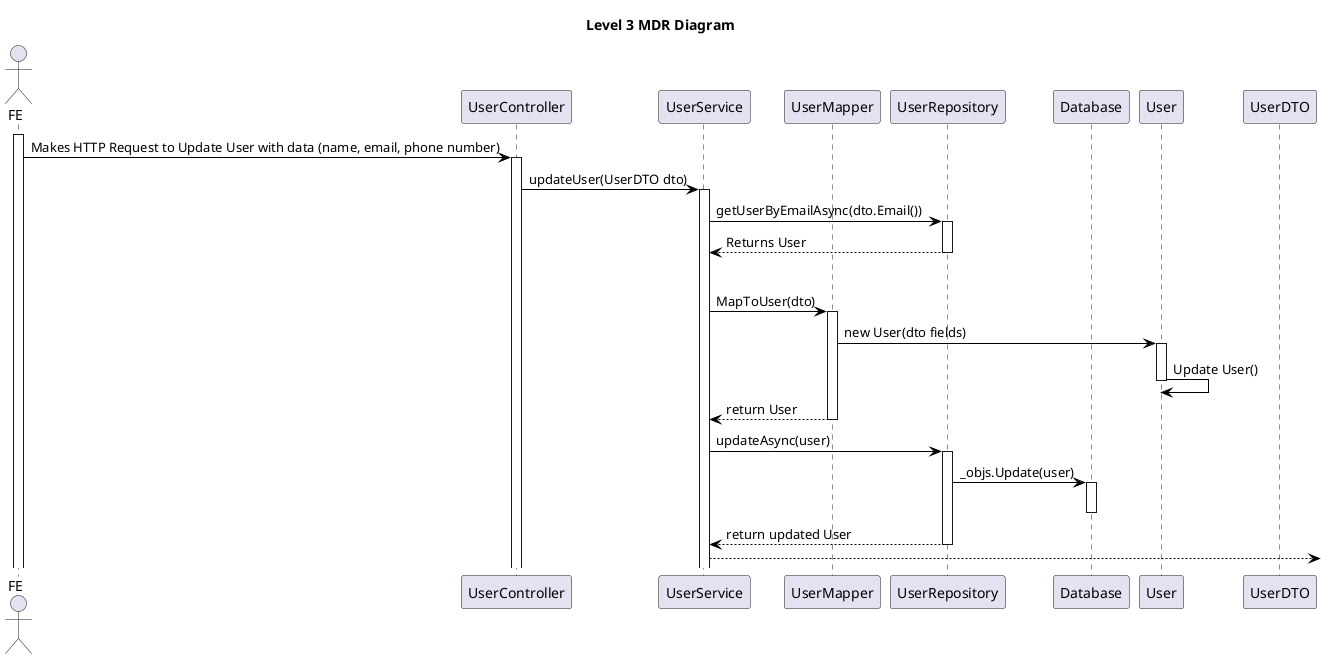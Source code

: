 @startuml level_3_MDR

title Level 3 MDR Diagram

hide empty members
'skinparam Linetype ortho

skinparam class {
    BackgroundColor<<valueObject>> #D6EAF8
    BackgroundColor<<root>> #FDEBD0
    BackgroundColor<<service>> #D1F2EB
    BackgroundColor #FEF9E7
    ArrowColor Black
}

skinparam package {
    BackgroundColor #EBF5FB
}

actor FE as FE
participant "UserController" as C
participant "UserService" as S
participant "UserMapper" as M
participant "UserRepository" as R
participant "Database" as DB
participant "User" as U
participant "UserDTO" as DTO

activate FE
FE -> C: Makes HTTP Request to Update User with data (name, email, phone number)
activate C
C -> S: updateUser(UserDTO dto)
activate S
S -> R: getUserByEmailAsync(dto.Email())
activate R
R --> S: Returns User
deactivate R
alt User exists
    S -> M: MapToUser(dto)
    activate M
    M -> U: new User(dto fields)
    activate U
    U -> U: Update User()
    deactivate U
    M --> S: return User
    deactivate M
    S -> R: updateAsync(user)
    activate R
    R -> DB: _objs.Update(user)
    activate DB
    deactivate DB
    R --> S: return updated User
    deactivate R
    S -->